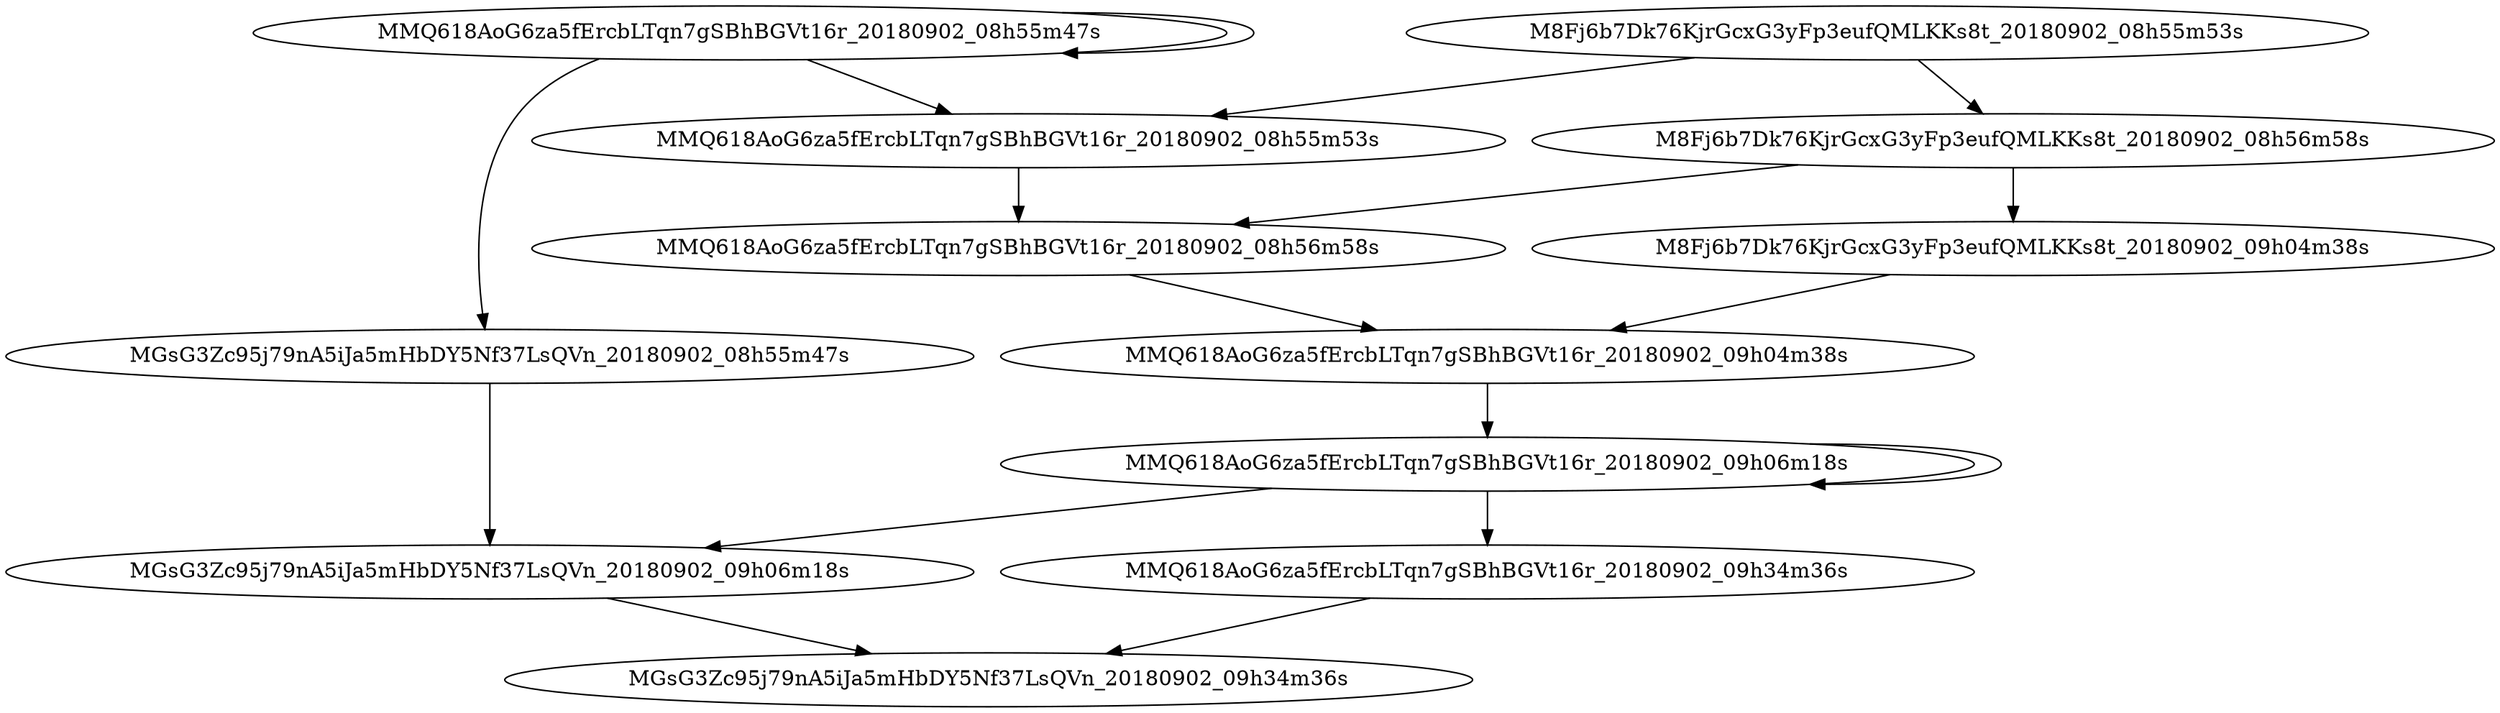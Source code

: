 digraph{rankdir=TB;MMQ618AoG6za5fErcbLTqn7gSBhBGVt16r_20180902_09h06m18s -> MMQ618AoG6za5fErcbLTqn7gSBhBGVt16r_20180902_09h06m18s;
M8Fj6b7Dk76KjrGcxG3yFp3eufQMLKKs8t_20180902_08h55m53s -> MMQ618AoG6za5fErcbLTqn7gSBhBGVt16r_20180902_08h55m53s;
M8Fj6b7Dk76KjrGcxG3yFp3eufQMLKKs8t_20180902_08h56m58s -> MMQ618AoG6za5fErcbLTqn7gSBhBGVt16r_20180902_08h56m58s;
MMQ618AoG6za5fErcbLTqn7gSBhBGVt16r_20180902_09h04m38s -> MMQ618AoG6za5fErcbLTqn7gSBhBGVt16r_20180902_09h06m18s;
MMQ618AoG6za5fErcbLTqn7gSBhBGVt16r_20180902_08h56m58s -> MMQ618AoG6za5fErcbLTqn7gSBhBGVt16r_20180902_09h04m38s;
M8Fj6b7Dk76KjrGcxG3yFp3eufQMLKKs8t_20180902_09h04m38s -> MMQ618AoG6za5fErcbLTqn7gSBhBGVt16r_20180902_09h04m38s;
MMQ618AoG6za5fErcbLTqn7gSBhBGVt16r_20180902_08h55m47s -> MMQ618AoG6za5fErcbLTqn7gSBhBGVt16r_20180902_08h55m53s;
M8Fj6b7Dk76KjrGcxG3yFp3eufQMLKKs8t_20180902_08h56m58s -> M8Fj6b7Dk76KjrGcxG3yFp3eufQMLKKs8t_20180902_09h04m38s;
MMQ618AoG6za5fErcbLTqn7gSBhBGVt16r_20180902_09h06m18s -> MGsG3Zc95j79nA5iJa5mHbDY5Nf37LsQVn_20180902_09h06m18s;
MMQ618AoG6za5fErcbLTqn7gSBhBGVt16r_20180902_09h06m18s -> MMQ618AoG6za5fErcbLTqn7gSBhBGVt16r_20180902_09h34m36s;
MMQ618AoG6za5fErcbLTqn7gSBhBGVt16r_20180902_08h55m47s -> MGsG3Zc95j79nA5iJa5mHbDY5Nf37LsQVn_20180902_08h55m47s;
MGsG3Zc95j79nA5iJa5mHbDY5Nf37LsQVn_20180902_08h55m47s -> MGsG3Zc95j79nA5iJa5mHbDY5Nf37LsQVn_20180902_09h06m18s;
MMQ618AoG6za5fErcbLTqn7gSBhBGVt16r_20180902_08h55m47s -> MMQ618AoG6za5fErcbLTqn7gSBhBGVt16r_20180902_08h55m47s;
MMQ618AoG6za5fErcbLTqn7gSBhBGVt16r_20180902_08h55m53s -> MMQ618AoG6za5fErcbLTqn7gSBhBGVt16r_20180902_08h56m58s;
MMQ618AoG6za5fErcbLTqn7gSBhBGVt16r_20180902_09h34m36s -> MGsG3Zc95j79nA5iJa5mHbDY5Nf37LsQVn_20180902_09h34m36s;
MGsG3Zc95j79nA5iJa5mHbDY5Nf37LsQVn_20180902_09h06m18s -> MGsG3Zc95j79nA5iJa5mHbDY5Nf37LsQVn_20180902_09h34m36s;
M8Fj6b7Dk76KjrGcxG3yFp3eufQMLKKs8t_20180902_08h55m53s -> M8Fj6b7Dk76KjrGcxG3yFp3eufQMLKKs8t_20180902_08h56m58s;
}